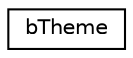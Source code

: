 digraph G
{
  edge [fontname="Helvetica",fontsize="10",labelfontname="Helvetica",labelfontsize="10"];
  node [fontname="Helvetica",fontsize="10",shape=record];
  rankdir=LR;
  Node1 [label="bTheme",height=0.2,width=0.4,color="black", fillcolor="white", style="filled",URL="$d3/d85/structbTheme.html"];
}
